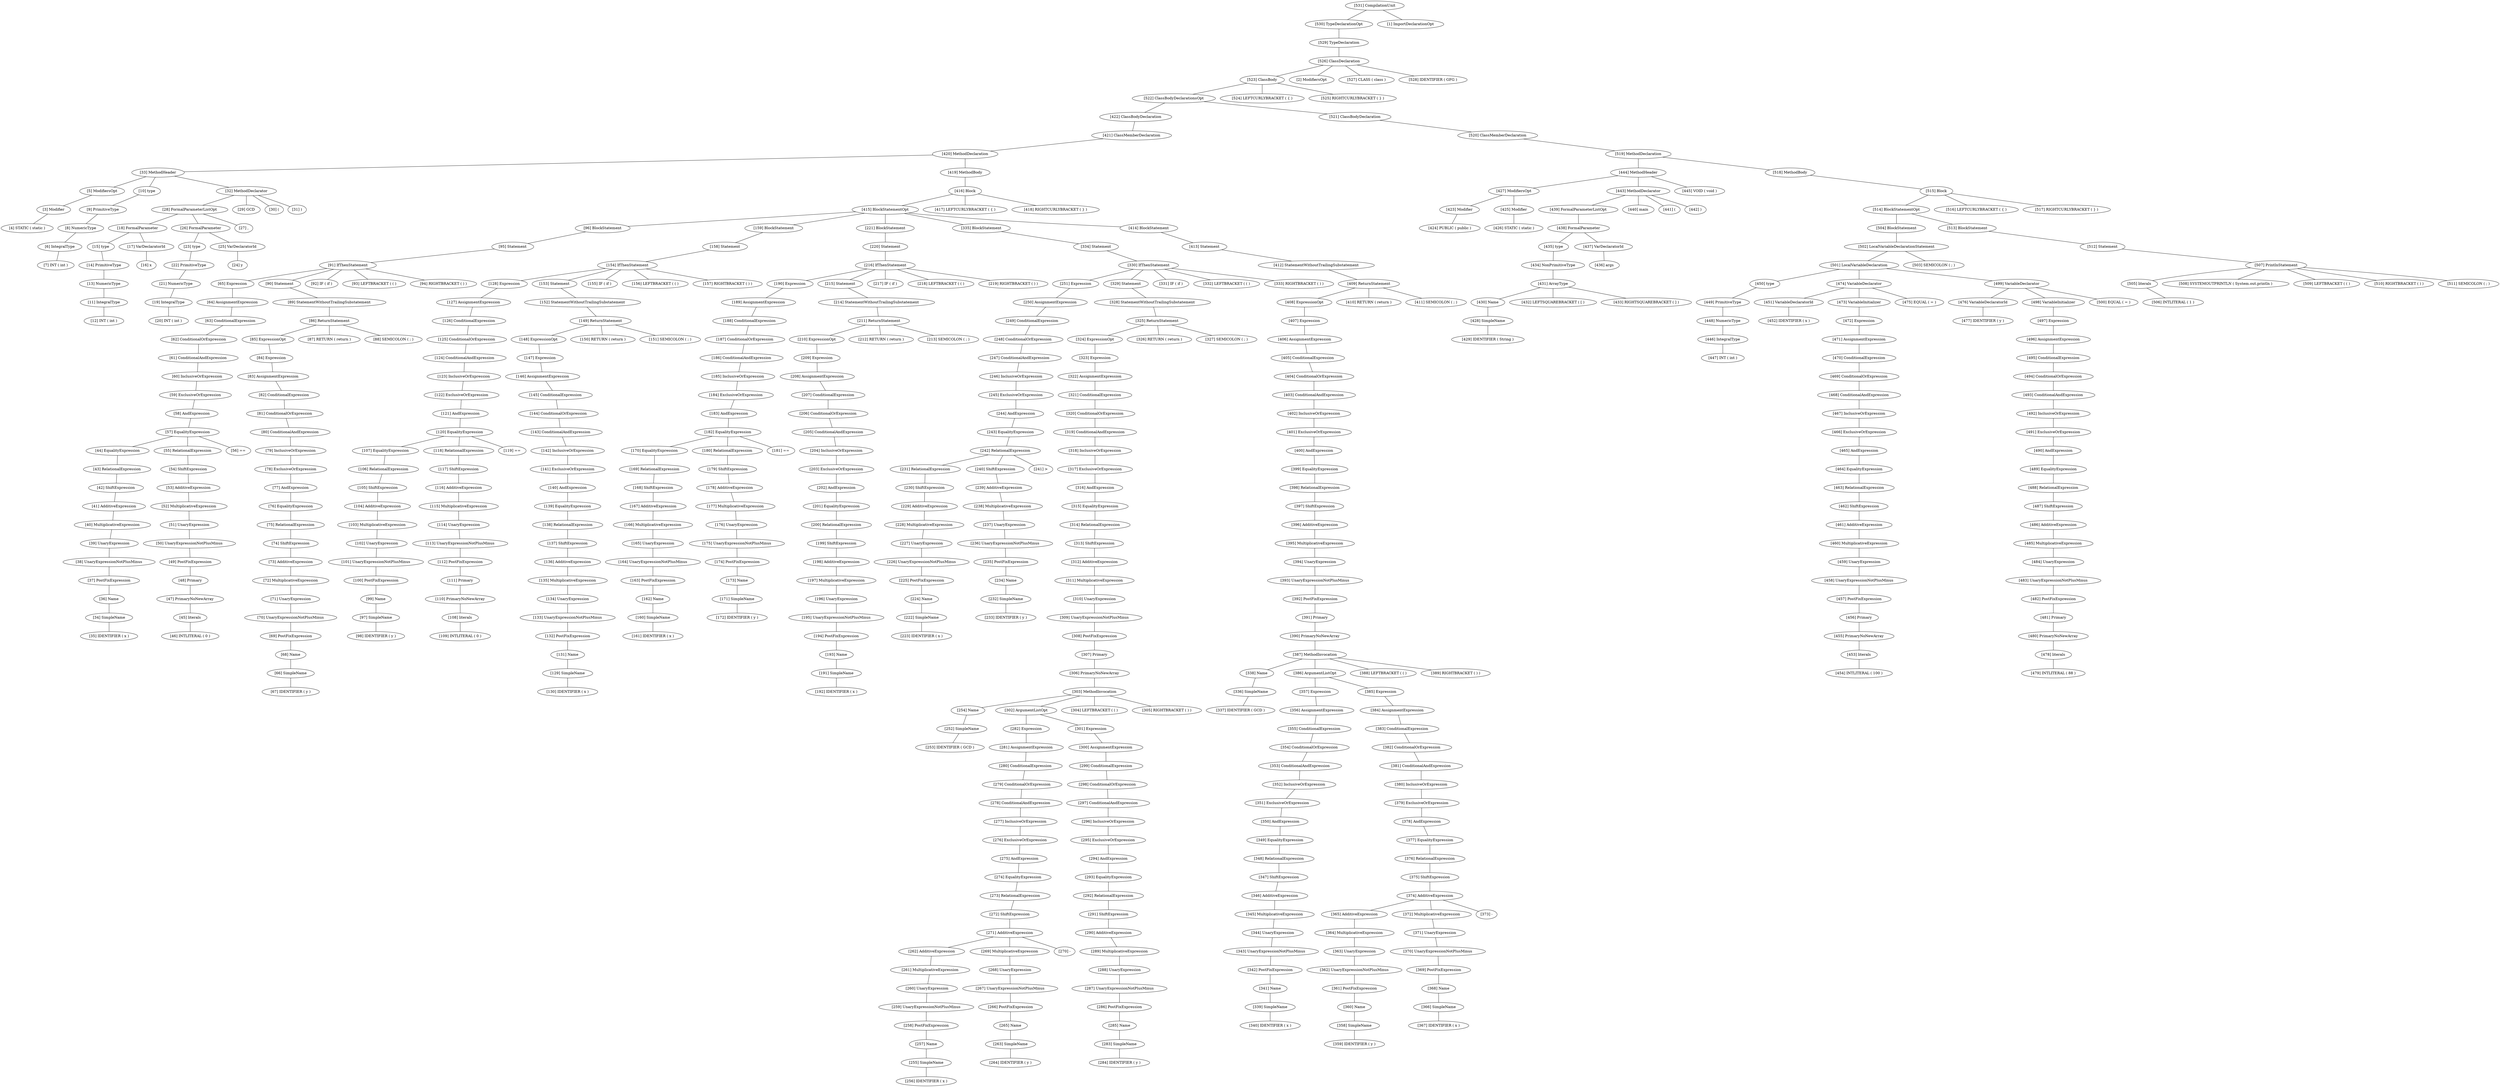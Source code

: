 strict graph{ 
"[3] Modifier"--"[4] STATIC ( static )"
"[5] ModifiersOpt"--"[3] Modifier"
"[6] IntegralType"--"[7] INT ( int )"
"[8] NumericType"--"[6] IntegralType"
"[9] PrimitiveType"--"[8] NumericType"
"[10] type"--"[9] PrimitiveType"
"[11] IntegralType"--"[12] INT ( int )"
"[13] NumericType"--"[11] IntegralType"
"[14] PrimitiveType"--"[13] NumericType"
"[15] type"--"[14] PrimitiveType"
"[17] VarDeclaratorId"--"[16] x"
"[18] FormalParameter"--"[15] type"
"[18] FormalParameter"--"[17] VarDeclaratorId"
"[19] IntegralType"--"[20] INT ( int )"
"[21] NumericType"--"[19] IntegralType"
"[22] PrimitiveType"--"[21] NumericType"
"[23] type"--"[22] PrimitiveType"
"[25] VarDeclaratorId"--"[24] y"
"[26] FormalParameter"--"[23] type"
"[26] FormalParameter"--"[25] VarDeclaratorId"
"[28] FormalParameterListOpt"--"[18] FormalParameter"
"[28] FormalParameterListOpt"--"[27] ,"
"[28] FormalParameterListOpt"--"[26] FormalParameter"
"[32] MethodDeclarator"--"[29] GCD"
"[32] MethodDeclarator"--"[30] ("
"[32] MethodDeclarator"--"[28] FormalParameterListOpt"
"[32] MethodDeclarator"--"[31] )"
"[33] MethodHeader"--"[5] ModifiersOpt"
"[33] MethodHeader"--"[10] type"
"[33] MethodHeader"--"[32] MethodDeclarator"
"[34] SimpleName"--"[35] IDENTIFIER ( x )"
"[36] Name"--"[34] SimpleName"
"[37] PostFixExpression"--"[36] Name"
"[38] UnaryExpressionNotPlusMinus"--"[37] PostFixExpression"
"[39] UnaryExpression"--"[38] UnaryExpressionNotPlusMinus"
"[40] MultiplicativeExpression"--"[39] UnaryExpression"
"[41] AdditiveExpression"--"[40] MultiplicativeExpression"
"[42] ShiftExpression"--"[41] AdditiveExpression"
"[43] RelationalExpression"--"[42] ShiftExpression"
"[44] EqualityExpression"--"[43] RelationalExpression"
"[45] literals"--"[46] INTLITERAL ( 0 )"
"[47] PrimaryNoNewArray"--"[45] literals"
"[48] Primary"--"[47] PrimaryNoNewArray"
"[49] PostFixExpression"--"[48] Primary"
"[50] UnaryExpressionNotPlusMinus"--"[49] PostFixExpression"
"[51] UnaryExpression"--"[50] UnaryExpressionNotPlusMinus"
"[52] MultiplicativeExpression"--"[51] UnaryExpression"
"[53] AdditiveExpression"--"[52] MultiplicativeExpression"
"[54] ShiftExpression"--"[53] AdditiveExpression"
"[55] RelationalExpression"--"[54] ShiftExpression"
"[57] EqualityExpression"--"[44] EqualityExpression"
"[57] EqualityExpression"--"[56] =="
"[57] EqualityExpression"--"[55] RelationalExpression"
"[58] AndExpression"--"[57] EqualityExpression"
"[59] ExclusiveOrExpression"--"[58] AndExpression"
"[60] InclusiveOrExpression"--"[59] ExclusiveOrExpression"
"[61] ConditionalAndExpression"--"[60] InclusiveOrExpression"
"[62] ConditionalOrExpression"--"[61] ConditionalAndExpression"
"[63] ConditionalExpression"--"[62] ConditionalOrExpression"
"[64] AssignmentExpression"--"[63] ConditionalExpression"
"[65] Expression"--"[64] AssignmentExpression"
"[66] SimpleName"--"[67] IDENTIFIER ( y )"
"[68] Name"--"[66] SimpleName"
"[69] PostFixExpression"--"[68] Name"
"[70] UnaryExpressionNotPlusMinus"--"[69] PostFixExpression"
"[71] UnaryExpression"--"[70] UnaryExpressionNotPlusMinus"
"[72] MultiplicativeExpression"--"[71] UnaryExpression"
"[73] AdditiveExpression"--"[72] MultiplicativeExpression"
"[74] ShiftExpression"--"[73] AdditiveExpression"
"[75] RelationalExpression"--"[74] ShiftExpression"
"[76] EqualityExpression"--"[75] RelationalExpression"
"[77] AndExpression"--"[76] EqualityExpression"
"[78] ExclusiveOrExpression"--"[77] AndExpression"
"[79] InclusiveOrExpression"--"[78] ExclusiveOrExpression"
"[80] ConditionalAndExpression"--"[79] InclusiveOrExpression"
"[81] ConditionalOrExpression"--"[80] ConditionalAndExpression"
"[82] ConditionalExpression"--"[81] ConditionalOrExpression"
"[83] AssignmentExpression"--"[82] ConditionalExpression"
"[84] Expression"--"[83] AssignmentExpression"
"[85] ExpressionOpt"--"[84] Expression"
"[86] ReturnStatement"--"[87] RETURN ( return )"
"[86] ReturnStatement"--"[85] ExpressionOpt"
"[86] ReturnStatement"--"[88] SEMICOLON ( ; )"
"[89] StatementWithoutTrailingSubstatement"--"[86] ReturnStatement"
"[90] Statement"--"[89] StatementWithoutTrailingSubstatement"
"[91] IfThenStatement"--"[92] IF ( if )"
"[91] IfThenStatement"--"[93] LEFTBRACKET ( ( )"
"[91] IfThenStatement"--"[65] Expression"
"[91] IfThenStatement"--"[94] RIGHTBRACKET ( ) )"
"[91] IfThenStatement"--"[90] Statement"
"[95] Statement"--"[91] IfThenStatement"
"[96] BlockStatement"--"[95] Statement"
"[97] SimpleName"--"[98] IDENTIFIER ( y )"
"[99] Name"--"[97] SimpleName"
"[100] PostFixExpression"--"[99] Name"
"[101] UnaryExpressionNotPlusMinus"--"[100] PostFixExpression"
"[102] UnaryExpression"--"[101] UnaryExpressionNotPlusMinus"
"[103] MultiplicativeExpression"--"[102] UnaryExpression"
"[104] AdditiveExpression"--"[103] MultiplicativeExpression"
"[105] ShiftExpression"--"[104] AdditiveExpression"
"[106] RelationalExpression"--"[105] ShiftExpression"
"[107] EqualityExpression"--"[106] RelationalExpression"
"[108] literals"--"[109] INTLITERAL ( 0 )"
"[110] PrimaryNoNewArray"--"[108] literals"
"[111] Primary"--"[110] PrimaryNoNewArray"
"[112] PostFixExpression"--"[111] Primary"
"[113] UnaryExpressionNotPlusMinus"--"[112] PostFixExpression"
"[114] UnaryExpression"--"[113] UnaryExpressionNotPlusMinus"
"[115] MultiplicativeExpression"--"[114] UnaryExpression"
"[116] AdditiveExpression"--"[115] MultiplicativeExpression"
"[117] ShiftExpression"--"[116] AdditiveExpression"
"[118] RelationalExpression"--"[117] ShiftExpression"
"[120] EqualityExpression"--"[107] EqualityExpression"
"[120] EqualityExpression"--"[119] =="
"[120] EqualityExpression"--"[118] RelationalExpression"
"[121] AndExpression"--"[120] EqualityExpression"
"[122] ExclusiveOrExpression"--"[121] AndExpression"
"[123] InclusiveOrExpression"--"[122] ExclusiveOrExpression"
"[124] ConditionalAndExpression"--"[123] InclusiveOrExpression"
"[125] ConditionalOrExpression"--"[124] ConditionalAndExpression"
"[126] ConditionalExpression"--"[125] ConditionalOrExpression"
"[127] AssignmentExpression"--"[126] ConditionalExpression"
"[128] Expression"--"[127] AssignmentExpression"
"[129] SimpleName"--"[130] IDENTIFIER ( x )"
"[131] Name"--"[129] SimpleName"
"[132] PostFixExpression"--"[131] Name"
"[133] UnaryExpressionNotPlusMinus"--"[132] PostFixExpression"
"[134] UnaryExpression"--"[133] UnaryExpressionNotPlusMinus"
"[135] MultiplicativeExpression"--"[134] UnaryExpression"
"[136] AdditiveExpression"--"[135] MultiplicativeExpression"
"[137] ShiftExpression"--"[136] AdditiveExpression"
"[138] RelationalExpression"--"[137] ShiftExpression"
"[139] EqualityExpression"--"[138] RelationalExpression"
"[140] AndExpression"--"[139] EqualityExpression"
"[141] ExclusiveOrExpression"--"[140] AndExpression"
"[142] InclusiveOrExpression"--"[141] ExclusiveOrExpression"
"[143] ConditionalAndExpression"--"[142] InclusiveOrExpression"
"[144] ConditionalOrExpression"--"[143] ConditionalAndExpression"
"[145] ConditionalExpression"--"[144] ConditionalOrExpression"
"[146] AssignmentExpression"--"[145] ConditionalExpression"
"[147] Expression"--"[146] AssignmentExpression"
"[148] ExpressionOpt"--"[147] Expression"
"[149] ReturnStatement"--"[150] RETURN ( return )"
"[149] ReturnStatement"--"[148] ExpressionOpt"
"[149] ReturnStatement"--"[151] SEMICOLON ( ; )"
"[152] StatementWithoutTrailingSubstatement"--"[149] ReturnStatement"
"[153] Statement"--"[152] StatementWithoutTrailingSubstatement"
"[154] IfThenStatement"--"[155] IF ( if )"
"[154] IfThenStatement"--"[156] LEFTBRACKET ( ( )"
"[154] IfThenStatement"--"[128] Expression"
"[154] IfThenStatement"--"[157] RIGHTBRACKET ( ) )"
"[154] IfThenStatement"--"[153] Statement"
"[158] Statement"--"[154] IfThenStatement"
"[159] BlockStatement"--"[158] Statement"
"[160] SimpleName"--"[161] IDENTIFIER ( x )"
"[162] Name"--"[160] SimpleName"
"[163] PostFixExpression"--"[162] Name"
"[164] UnaryExpressionNotPlusMinus"--"[163] PostFixExpression"
"[165] UnaryExpression"--"[164] UnaryExpressionNotPlusMinus"
"[166] MultiplicativeExpression"--"[165] UnaryExpression"
"[167] AdditiveExpression"--"[166] MultiplicativeExpression"
"[168] ShiftExpression"--"[167] AdditiveExpression"
"[169] RelationalExpression"--"[168] ShiftExpression"
"[170] EqualityExpression"--"[169] RelationalExpression"
"[171] SimpleName"--"[172] IDENTIFIER ( y )"
"[173] Name"--"[171] SimpleName"
"[174] PostFixExpression"--"[173] Name"
"[175] UnaryExpressionNotPlusMinus"--"[174] PostFixExpression"
"[176] UnaryExpression"--"[175] UnaryExpressionNotPlusMinus"
"[177] MultiplicativeExpression"--"[176] UnaryExpression"
"[178] AdditiveExpression"--"[177] MultiplicativeExpression"
"[179] ShiftExpression"--"[178] AdditiveExpression"
"[180] RelationalExpression"--"[179] ShiftExpression"
"[182] EqualityExpression"--"[170] EqualityExpression"
"[182] EqualityExpression"--"[181] =="
"[182] EqualityExpression"--"[180] RelationalExpression"
"[183] AndExpression"--"[182] EqualityExpression"
"[184] ExclusiveOrExpression"--"[183] AndExpression"
"[185] InclusiveOrExpression"--"[184] ExclusiveOrExpression"
"[186] ConditionalAndExpression"--"[185] InclusiveOrExpression"
"[187] ConditionalOrExpression"--"[186] ConditionalAndExpression"
"[188] ConditionalExpression"--"[187] ConditionalOrExpression"
"[189] AssignmentExpression"--"[188] ConditionalExpression"
"[190] Expression"--"[189] AssignmentExpression"
"[191] SimpleName"--"[192] IDENTIFIER ( x )"
"[193] Name"--"[191] SimpleName"
"[194] PostFixExpression"--"[193] Name"
"[195] UnaryExpressionNotPlusMinus"--"[194] PostFixExpression"
"[196] UnaryExpression"--"[195] UnaryExpressionNotPlusMinus"
"[197] MultiplicativeExpression"--"[196] UnaryExpression"
"[198] AdditiveExpression"--"[197] MultiplicativeExpression"
"[199] ShiftExpression"--"[198] AdditiveExpression"
"[200] RelationalExpression"--"[199] ShiftExpression"
"[201] EqualityExpression"--"[200] RelationalExpression"
"[202] AndExpression"--"[201] EqualityExpression"
"[203] ExclusiveOrExpression"--"[202] AndExpression"
"[204] InclusiveOrExpression"--"[203] ExclusiveOrExpression"
"[205] ConditionalAndExpression"--"[204] InclusiveOrExpression"
"[206] ConditionalOrExpression"--"[205] ConditionalAndExpression"
"[207] ConditionalExpression"--"[206] ConditionalOrExpression"
"[208] AssignmentExpression"--"[207] ConditionalExpression"
"[209] Expression"--"[208] AssignmentExpression"
"[210] ExpressionOpt"--"[209] Expression"
"[211] ReturnStatement"--"[212] RETURN ( return )"
"[211] ReturnStatement"--"[210] ExpressionOpt"
"[211] ReturnStatement"--"[213] SEMICOLON ( ; )"
"[214] StatementWithoutTrailingSubstatement"--"[211] ReturnStatement"
"[215] Statement"--"[214] StatementWithoutTrailingSubstatement"
"[216] IfThenStatement"--"[217] IF ( if )"
"[216] IfThenStatement"--"[218] LEFTBRACKET ( ( )"
"[216] IfThenStatement"--"[190] Expression"
"[216] IfThenStatement"--"[219] RIGHTBRACKET ( ) )"
"[216] IfThenStatement"--"[215] Statement"
"[220] Statement"--"[216] IfThenStatement"
"[221] BlockStatement"--"[220] Statement"
"[222] SimpleName"--"[223] IDENTIFIER ( x )"
"[224] Name"--"[222] SimpleName"
"[225] PostFixExpression"--"[224] Name"
"[226] UnaryExpressionNotPlusMinus"--"[225] PostFixExpression"
"[227] UnaryExpression"--"[226] UnaryExpressionNotPlusMinus"
"[228] MultiplicativeExpression"--"[227] UnaryExpression"
"[229] AdditiveExpression"--"[228] MultiplicativeExpression"
"[230] ShiftExpression"--"[229] AdditiveExpression"
"[231] RelationalExpression"--"[230] ShiftExpression"
"[232] SimpleName"--"[233] IDENTIFIER ( y )"
"[234] Name"--"[232] SimpleName"
"[235] PostFixExpression"--"[234] Name"
"[236] UnaryExpressionNotPlusMinus"--"[235] PostFixExpression"
"[237] UnaryExpression"--"[236] UnaryExpressionNotPlusMinus"
"[238] MultiplicativeExpression"--"[237] UnaryExpression"
"[239] AdditiveExpression"--"[238] MultiplicativeExpression"
"[240] ShiftExpression"--"[239] AdditiveExpression"
"[242] RelationalExpression"--"[231] RelationalExpression"
"[242] RelationalExpression"--"[241] >"
"[242] RelationalExpression"--"[240] ShiftExpression"
"[243] EqualityExpression"--"[242] RelationalExpression"
"[244] AndExpression"--"[243] EqualityExpression"
"[245] ExclusiveOrExpression"--"[244] AndExpression"
"[246] InclusiveOrExpression"--"[245] ExclusiveOrExpression"
"[247] ConditionalAndExpression"--"[246] InclusiveOrExpression"
"[248] ConditionalOrExpression"--"[247] ConditionalAndExpression"
"[249] ConditionalExpression"--"[248] ConditionalOrExpression"
"[250] AssignmentExpression"--"[249] ConditionalExpression"
"[251] Expression"--"[250] AssignmentExpression"
"[252] SimpleName"--"[253] IDENTIFIER ( GCD )"
"[254] Name"--"[252] SimpleName"
"[255] SimpleName"--"[256] IDENTIFIER ( x )"
"[257] Name"--"[255] SimpleName"
"[258] PostFixExpression"--"[257] Name"
"[259] UnaryExpressionNotPlusMinus"--"[258] PostFixExpression"
"[260] UnaryExpression"--"[259] UnaryExpressionNotPlusMinus"
"[261] MultiplicativeExpression"--"[260] UnaryExpression"
"[262] AdditiveExpression"--"[261] MultiplicativeExpression"
"[263] SimpleName"--"[264] IDENTIFIER ( y )"
"[265] Name"--"[263] SimpleName"
"[266] PostFixExpression"--"[265] Name"
"[267] UnaryExpressionNotPlusMinus"--"[266] PostFixExpression"
"[268] UnaryExpression"--"[267] UnaryExpressionNotPlusMinus"
"[269] MultiplicativeExpression"--"[268] UnaryExpression"
"[271] AdditiveExpression"--"[262] AdditiveExpression"
"[271] AdditiveExpression"--"[270] -"
"[271] AdditiveExpression"--"[269] MultiplicativeExpression"
"[272] ShiftExpression"--"[271] AdditiveExpression"
"[273] RelationalExpression"--"[272] ShiftExpression"
"[274] EqualityExpression"--"[273] RelationalExpression"
"[275] AndExpression"--"[274] EqualityExpression"
"[276] ExclusiveOrExpression"--"[275] AndExpression"
"[277] InclusiveOrExpression"--"[276] ExclusiveOrExpression"
"[278] ConditionalAndExpression"--"[277] InclusiveOrExpression"
"[279] ConditionalOrExpression"--"[278] ConditionalAndExpression"
"[280] ConditionalExpression"--"[279] ConditionalOrExpression"
"[281] AssignmentExpression"--"[280] ConditionalExpression"
"[282] Expression"--"[281] AssignmentExpression"
"[283] SimpleName"--"[284] IDENTIFIER ( y )"
"[285] Name"--"[283] SimpleName"
"[286] PostFixExpression"--"[285] Name"
"[287] UnaryExpressionNotPlusMinus"--"[286] PostFixExpression"
"[288] UnaryExpression"--"[287] UnaryExpressionNotPlusMinus"
"[289] MultiplicativeExpression"--"[288] UnaryExpression"
"[290] AdditiveExpression"--"[289] MultiplicativeExpression"
"[291] ShiftExpression"--"[290] AdditiveExpression"
"[292] RelationalExpression"--"[291] ShiftExpression"
"[293] EqualityExpression"--"[292] RelationalExpression"
"[294] AndExpression"--"[293] EqualityExpression"
"[295] ExclusiveOrExpression"--"[294] AndExpression"
"[296] InclusiveOrExpression"--"[295] ExclusiveOrExpression"
"[297] ConditionalAndExpression"--"[296] InclusiveOrExpression"
"[298] ConditionalOrExpression"--"[297] ConditionalAndExpression"
"[299] ConditionalExpression"--"[298] ConditionalOrExpression"
"[300] AssignmentExpression"--"[299] ConditionalExpression"
"[301] Expression"--"[300] AssignmentExpression"
"[302] ArgumentListOpt"--"[282] Expression"
"[302] ArgumentListOpt"--"[301] Expression"
"[303] MethodInvocation"--"[254] Name"
"[303] MethodInvocation"--"[304] LEFTBRACKET ( ( )"
"[303] MethodInvocation"--"[302] ArgumentListOpt"
"[303] MethodInvocation"--"[305] RIGHTBRACKET ( ) )"
"[306] PrimaryNoNewArray"--"[303] MethodInvocation"
"[307] Primary"--"[306] PrimaryNoNewArray"
"[308] PostFixExpression"--"[307] Primary"
"[309] UnaryExpressionNotPlusMinus"--"[308] PostFixExpression"
"[310] UnaryExpression"--"[309] UnaryExpressionNotPlusMinus"
"[311] MultiplicativeExpression"--"[310] UnaryExpression"
"[312] AdditiveExpression"--"[311] MultiplicativeExpression"
"[313] ShiftExpression"--"[312] AdditiveExpression"
"[314] RelationalExpression"--"[313] ShiftExpression"
"[315] EqualityExpression"--"[314] RelationalExpression"
"[316] AndExpression"--"[315] EqualityExpression"
"[317] ExclusiveOrExpression"--"[316] AndExpression"
"[318] InclusiveOrExpression"--"[317] ExclusiveOrExpression"
"[319] ConditionalAndExpression"--"[318] InclusiveOrExpression"
"[320] ConditionalOrExpression"--"[319] ConditionalAndExpression"
"[321] ConditionalExpression"--"[320] ConditionalOrExpression"
"[322] AssignmentExpression"--"[321] ConditionalExpression"
"[323] Expression"--"[322] AssignmentExpression"
"[324] ExpressionOpt"--"[323] Expression"
"[325] ReturnStatement"--"[326] RETURN ( return )"
"[325] ReturnStatement"--"[324] ExpressionOpt"
"[325] ReturnStatement"--"[327] SEMICOLON ( ; )"
"[328] StatementWithoutTrailingSubstatement"--"[325] ReturnStatement"
"[329] Statement"--"[328] StatementWithoutTrailingSubstatement"
"[330] IfThenStatement"--"[331] IF ( if )"
"[330] IfThenStatement"--"[332] LEFTBRACKET ( ( )"
"[330] IfThenStatement"--"[251] Expression"
"[330] IfThenStatement"--"[333] RIGHTBRACKET ( ) )"
"[330] IfThenStatement"--"[329] Statement"
"[334] Statement"--"[330] IfThenStatement"
"[335] BlockStatement"--"[334] Statement"
"[336] SimpleName"--"[337] IDENTIFIER ( GCD )"
"[338] Name"--"[336] SimpleName"
"[339] SimpleName"--"[340] IDENTIFIER ( x )"
"[341] Name"--"[339] SimpleName"
"[342] PostFixExpression"--"[341] Name"
"[343] UnaryExpressionNotPlusMinus"--"[342] PostFixExpression"
"[344] UnaryExpression"--"[343] UnaryExpressionNotPlusMinus"
"[345] MultiplicativeExpression"--"[344] UnaryExpression"
"[346] AdditiveExpression"--"[345] MultiplicativeExpression"
"[347] ShiftExpression"--"[346] AdditiveExpression"
"[348] RelationalExpression"--"[347] ShiftExpression"
"[349] EqualityExpression"--"[348] RelationalExpression"
"[350] AndExpression"--"[349] EqualityExpression"
"[351] ExclusiveOrExpression"--"[350] AndExpression"
"[352] InclusiveOrExpression"--"[351] ExclusiveOrExpression"
"[353] ConditionalAndExpression"--"[352] InclusiveOrExpression"
"[354] ConditionalOrExpression"--"[353] ConditionalAndExpression"
"[355] ConditionalExpression"--"[354] ConditionalOrExpression"
"[356] AssignmentExpression"--"[355] ConditionalExpression"
"[357] Expression"--"[356] AssignmentExpression"
"[358] SimpleName"--"[359] IDENTIFIER ( y )"
"[360] Name"--"[358] SimpleName"
"[361] PostFixExpression"--"[360] Name"
"[362] UnaryExpressionNotPlusMinus"--"[361] PostFixExpression"
"[363] UnaryExpression"--"[362] UnaryExpressionNotPlusMinus"
"[364] MultiplicativeExpression"--"[363] UnaryExpression"
"[365] AdditiveExpression"--"[364] MultiplicativeExpression"
"[366] SimpleName"--"[367] IDENTIFIER ( x )"
"[368] Name"--"[366] SimpleName"
"[369] PostFixExpression"--"[368] Name"
"[370] UnaryExpressionNotPlusMinus"--"[369] PostFixExpression"
"[371] UnaryExpression"--"[370] UnaryExpressionNotPlusMinus"
"[372] MultiplicativeExpression"--"[371] UnaryExpression"
"[374] AdditiveExpression"--"[365] AdditiveExpression"
"[374] AdditiveExpression"--"[373] -"
"[374] AdditiveExpression"--"[372] MultiplicativeExpression"
"[375] ShiftExpression"--"[374] AdditiveExpression"
"[376] RelationalExpression"--"[375] ShiftExpression"
"[377] EqualityExpression"--"[376] RelationalExpression"
"[378] AndExpression"--"[377] EqualityExpression"
"[379] ExclusiveOrExpression"--"[378] AndExpression"
"[380] InclusiveOrExpression"--"[379] ExclusiveOrExpression"
"[381] ConditionalAndExpression"--"[380] InclusiveOrExpression"
"[382] ConditionalOrExpression"--"[381] ConditionalAndExpression"
"[383] ConditionalExpression"--"[382] ConditionalOrExpression"
"[384] AssignmentExpression"--"[383] ConditionalExpression"
"[385] Expression"--"[384] AssignmentExpression"
"[386] ArgumentListOpt"--"[357] Expression"
"[386] ArgumentListOpt"--"[385] Expression"
"[387] MethodInvocation"--"[338] Name"
"[387] MethodInvocation"--"[388] LEFTBRACKET ( ( )"
"[387] MethodInvocation"--"[386] ArgumentListOpt"
"[387] MethodInvocation"--"[389] RIGHTBRACKET ( ) )"
"[390] PrimaryNoNewArray"--"[387] MethodInvocation"
"[391] Primary"--"[390] PrimaryNoNewArray"
"[392] PostFixExpression"--"[391] Primary"
"[393] UnaryExpressionNotPlusMinus"--"[392] PostFixExpression"
"[394] UnaryExpression"--"[393] UnaryExpressionNotPlusMinus"
"[395] MultiplicativeExpression"--"[394] UnaryExpression"
"[396] AdditiveExpression"--"[395] MultiplicativeExpression"
"[397] ShiftExpression"--"[396] AdditiveExpression"
"[398] RelationalExpression"--"[397] ShiftExpression"
"[399] EqualityExpression"--"[398] RelationalExpression"
"[400] AndExpression"--"[399] EqualityExpression"
"[401] ExclusiveOrExpression"--"[400] AndExpression"
"[402] InclusiveOrExpression"--"[401] ExclusiveOrExpression"
"[403] ConditionalAndExpression"--"[402] InclusiveOrExpression"
"[404] ConditionalOrExpression"--"[403] ConditionalAndExpression"
"[405] ConditionalExpression"--"[404] ConditionalOrExpression"
"[406] AssignmentExpression"--"[405] ConditionalExpression"
"[407] Expression"--"[406] AssignmentExpression"
"[408] ExpressionOpt"--"[407] Expression"
"[409] ReturnStatement"--"[410] RETURN ( return )"
"[409] ReturnStatement"--"[408] ExpressionOpt"
"[409] ReturnStatement"--"[411] SEMICOLON ( ; )"
"[412] StatementWithoutTrailingSubstatement"--"[409] ReturnStatement"
"[413] Statement"--"[412] StatementWithoutTrailingSubstatement"
"[414] BlockStatement"--"[413] Statement"
"[415] BlockStatementOpt"--"[96] BlockStatement"
"[415] BlockStatementOpt"--"[159] BlockStatement"
"[415] BlockStatementOpt"--"[221] BlockStatement"
"[415] BlockStatementOpt"--"[335] BlockStatement"
"[415] BlockStatementOpt"--"[414] BlockStatement"
"[416] Block"--"[417] LEFTCURLYBRACKET ( { )"
"[416] Block"--"[415] BlockStatementOpt"
"[416] Block"--"[418] RIGHTCURLYBRACKET ( } )"
"[419] MethodBody"--"[416] Block"
"[420] MethodDeclaration"--"[33] MethodHeader"
"[420] MethodDeclaration"--"[419] MethodBody"
"[421] ClassMemberDeclaration"--"[420] MethodDeclaration"
"[422] ClassBodyDeclaration"--"[421] ClassMemberDeclaration"
"[423] Modifier"--"[424] PUBLIC ( public )"
"[425] Modifier"--"[426] STATIC ( static )"
"[427] ModifiersOpt"--"[423] Modifier"
"[427] ModifiersOpt"--"[425] Modifier"
"[428] SimpleName"--"[429] IDENTIFIER ( String )"
"[430] Name"--"[428] SimpleName"
"[431] ArrayType"--"[430] Name"
"[431] ArrayType"--"[432] LEFTSQUAREBRACKET ( [ )"
"[431] ArrayType"--"[433] RIGHTSQUAREBRACKET ( ] )"
"[434] NonPrimitiveType"--"[431] ArrayType"
"[435] type"--"[434] NonPrimitiveType"
"[437] VarDeclaratorId"--"[436] args"
"[438] FormalParameter"--"[435] type"
"[438] FormalParameter"--"[437] VarDeclaratorId"
"[439] FormalParameterListOpt"--"[438] FormalParameter"
"[443] MethodDeclarator"--"[440] main"
"[443] MethodDeclarator"--"[441] ("
"[443] MethodDeclarator"--"[439] FormalParameterListOpt"
"[443] MethodDeclarator"--"[442] )"
"[444] MethodHeader"--"[427] ModifiersOpt"
"[444] MethodHeader"--"[445] VOID ( void )"
"[444] MethodHeader"--"[443] MethodDeclarator"
"[446] IntegralType"--"[447] INT ( int )"
"[448] NumericType"--"[446] IntegralType"
"[449] PrimitiveType"--"[448] NumericType"
"[450] type"--"[449] PrimitiveType"
"[451] VariableDeclaratorId"--"[452] IDENTIFIER ( x )"
"[453] literals"--"[454] INTLITERAL ( 100 )"
"[455] PrimaryNoNewArray"--"[453] literals"
"[456] Primary"--"[455] PrimaryNoNewArray"
"[457] PostFixExpression"--"[456] Primary"
"[458] UnaryExpressionNotPlusMinus"--"[457] PostFixExpression"
"[459] UnaryExpression"--"[458] UnaryExpressionNotPlusMinus"
"[460] MultiplicativeExpression"--"[459] UnaryExpression"
"[461] AdditiveExpression"--"[460] MultiplicativeExpression"
"[462] ShiftExpression"--"[461] AdditiveExpression"
"[463] RelationalExpression"--"[462] ShiftExpression"
"[464] EqualityExpression"--"[463] RelationalExpression"
"[465] AndExpression"--"[464] EqualityExpression"
"[466] ExclusiveOrExpression"--"[465] AndExpression"
"[467] InclusiveOrExpression"--"[466] ExclusiveOrExpression"
"[468] ConditionalAndExpression"--"[467] InclusiveOrExpression"
"[469] ConditionalOrExpression"--"[468] ConditionalAndExpression"
"[470] ConditionalExpression"--"[469] ConditionalOrExpression"
"[471] AssignmentExpression"--"[470] ConditionalExpression"
"[472] Expression"--"[471] AssignmentExpression"
"[473] VariableInitializer"--"[472] Expression"
"[474] VariableDeclarator"--"[451] VariableDeclaratorId"
"[474] VariableDeclarator"--"[475] EQUAL ( = )"
"[474] VariableDeclarator"--"[473] VariableInitializer"
"[476] VariableDeclaratorId"--"[477] IDENTIFIER ( y )"
"[478] literals"--"[479] INTLITERAL ( 88 )"
"[480] PrimaryNoNewArray"--"[478] literals"
"[481] Primary"--"[480] PrimaryNoNewArray"
"[482] PostFixExpression"--"[481] Primary"
"[483] UnaryExpressionNotPlusMinus"--"[482] PostFixExpression"
"[484] UnaryExpression"--"[483] UnaryExpressionNotPlusMinus"
"[485] MultiplicativeExpression"--"[484] UnaryExpression"
"[486] AdditiveExpression"--"[485] MultiplicativeExpression"
"[487] ShiftExpression"--"[486] AdditiveExpression"
"[488] RelationalExpression"--"[487] ShiftExpression"
"[489] EqualityExpression"--"[488] RelationalExpression"
"[490] AndExpression"--"[489] EqualityExpression"
"[491] ExclusiveOrExpression"--"[490] AndExpression"
"[492] InclusiveOrExpression"--"[491] ExclusiveOrExpression"
"[493] ConditionalAndExpression"--"[492] InclusiveOrExpression"
"[494] ConditionalOrExpression"--"[493] ConditionalAndExpression"
"[495] ConditionalExpression"--"[494] ConditionalOrExpression"
"[496] AssignmentExpression"--"[495] ConditionalExpression"
"[497] Expression"--"[496] AssignmentExpression"
"[498] VariableInitializer"--"[497] Expression"
"[499] VariableDeclarator"--"[476] VariableDeclaratorId"
"[499] VariableDeclarator"--"[500] EQUAL ( = )"
"[499] VariableDeclarator"--"[498] VariableInitializer"
"[501] LocalVariableDeclaration"--"[450] type"
"[501] LocalVariableDeclaration"--"[474] VariableDeclarator"
"[501] LocalVariableDeclaration"--"[499] VariableDeclarator"
"[502] LocalVariableDeclarationStatement"--"[501] LocalVariableDeclaration"
"[502] LocalVariableDeclarationStatement"--"[503] SEMICOLON ( ; )"
"[504] BlockStatement"--"[502] LocalVariableDeclarationStatement"
"[505] literals"--"[506] INTLITERAL ( 1 )"
"[507] PrintlnStatement"--"[508] SYSTEMOUTPRINTLN ( System.out.println )"
"[507] PrintlnStatement"--"[509] LEFTBRACKET ( ( )"
"[507] PrintlnStatement"--"[505] literals"
"[507] PrintlnStatement"--"[510] RIGHTBRACKET ( ) )"
"[507] PrintlnStatement"--"[511] SEMICOLON ( ; )"
"[512] Statement"--"[507] PrintlnStatement"
"[513] BlockStatement"--"[512] Statement"
"[514] BlockStatementOpt"--"[504] BlockStatement"
"[514] BlockStatementOpt"--"[513] BlockStatement"
"[515] Block"--"[516] LEFTCURLYBRACKET ( { )"
"[515] Block"--"[514] BlockStatementOpt"
"[515] Block"--"[517] RIGHTCURLYBRACKET ( } )"
"[518] MethodBody"--"[515] Block"
"[519] MethodDeclaration"--"[444] MethodHeader"
"[519] MethodDeclaration"--"[518] MethodBody"
"[520] ClassMemberDeclaration"--"[519] MethodDeclaration"
"[521] ClassBodyDeclaration"--"[520] ClassMemberDeclaration"
"[522] ClassBodyDeclarationsOpt"--"[422] ClassBodyDeclaration"
"[522] ClassBodyDeclarationsOpt"--"[521] ClassBodyDeclaration"
"[523] ClassBody"--"[524] LEFTCURLYBRACKET ( { )"
"[523] ClassBody"--"[522] ClassBodyDeclarationsOpt"
"[523] ClassBody"--"[525] RIGHTCURLYBRACKET ( } )"
"[526] ClassDeclaration"--"[2] ModifiersOpt"
"[526] ClassDeclaration"--"[527] CLASS ( class )"
"[526] ClassDeclaration"--"[528] IDENTIFIER ( GFG )"
"[526] ClassDeclaration"--"[523] ClassBody"
"[529] TypeDeclaration"--"[526] ClassDeclaration"
"[530] TypeDeclarationOpt"--"[529] TypeDeclaration"
"[531] CompilationUnit"--"[1] ImportDeclarationOpt"
"[531] CompilationUnit"--"[530] TypeDeclarationOpt"
}
